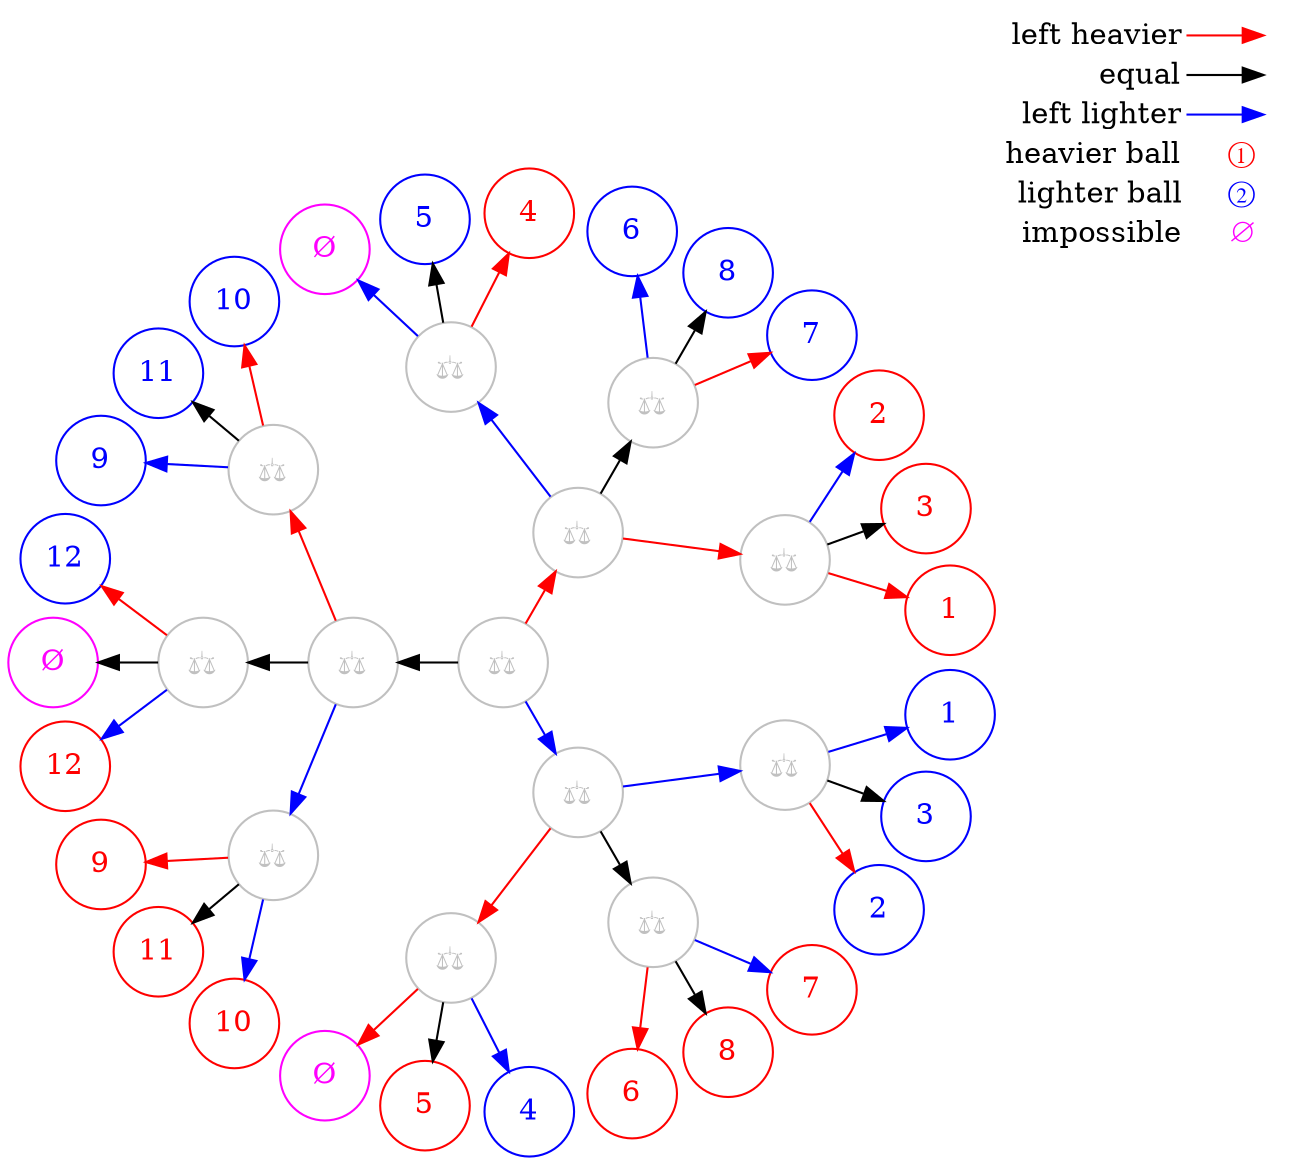 digraph G {
  layout="twopi";
  bgcolor="transparent";

  node [
    shape="circle",
    fixedsize=true,
    width="0.6",
    fillcolor="white",
    style="filled",
    color="grey",
    fontcolor="grey",
    label="⚖"
  ];
  start;
  lev1_g;
  lev1_e;
  lev1_l;
  lev2_gg;
  lev2_ge;
  lev2_gl;
  lev2_eg;
  lev2_ee;
  lev2_el;
  lev2_lg;
  lev2_le;
  lev2_ll;


  lev3_ggg [label="1", color="red", fontcolor="red"];
  lev3_gge [label="3", color="red", fontcolor="red"];
  lev3_ggl [label="2", color="red", fontcolor="red"];

  lev3_geg [label="7", color="blue", fontcolor="blue"];
  lev3_gee [label="8", color="blue", fontcolor="blue"];
  lev3_gel [label="6", color="blue", fontcolor="blue"];

  lev3_glg [label="4", color="red", fontcolor="red"];
  lev3_gle [label="5", color="blue", fontcolor="blue"];
  lev3_gll [label="Ø", color="magenta", fontcolor="magenta"];

  lev3_egg [label="10", color="blue", fontcolor="blue"];
  lev3_ege [label="11", color="blue", fontcolor="blue"];
  lev3_egl [label="9", color="blue", fontcolor="blue"];

  lev3_eeg [label="12", color="blue", fontcolor="blue"];
  lev3_eee [label="Ø", color="magenta", fontcolor="magenta"];
  lev3_eel [label="12", color="red", fontcolor="red"];

  lev3_elg [label="9", color="red", fontcolor="red"];
  lev3_ele [label="11", color="red", fontcolor="red"];
  lev3_ell [label="10", color="red", fontcolor="red"];

  lev3_lgg [label="Ø", color="magenta", fontcolor="magenta"];
  lev3_lge [label="5", color="red", fontcolor="red"];
  lev3_lgl [label="4", color="blue", fontcolor="blue"];

  lev3_leg [label="6", color="red", fontcolor="red"];
  lev3_lee [label="8", color="red", fontcolor="red"];
  lev3_lel [label="7", color="red", fontcolor="red"];

  lev3_llg [label="2", color="blue", fontcolor="blue"];
  lev3_lle [label="3", color="blue", fontcolor="blue"];
  lev3_lll [label="1", color="blue", fontcolor="blue"];

  start -> lev1_e;
  lev1_g -> lev2_ge;
  lev1_e -> lev2_ee;
  lev1_l -> lev2_le;
  lev2_gg -> lev3_gge;
  lev2_ge -> lev3_gee;
  lev2_gl -> lev3_gle;
  lev2_eg -> lev3_ege;
  lev2_ee -> lev3_eee;
  lev2_el -> lev3_ele;
  lev2_lg -> lev3_lge;
  lev2_le -> lev3_lee;
  lev2_ll -> lev3_lle;

  edge [color="red"];
  start -> lev1_g;
  lev1_g -> lev2_gg;
  lev1_e -> lev2_eg;
  lev1_l -> lev2_lg;
  lev2_gg -> lev3_ggg;
  lev2_ge -> lev3_geg;
  lev2_gl -> lev3_glg;
  lev2_eg -> lev3_egg;
  lev2_ee -> lev3_eeg;
  lev2_el -> lev3_elg;
  lev2_lg -> lev3_lgg;
  lev2_le -> lev3_leg;
  lev2_ll -> lev3_llg;

  edge [color="blue"];
  start -> lev1_l;
  lev1_g -> lev2_gl;
  lev1_e -> lev2_el;
  lev1_l -> lev2_ll;
  lev2_gg -> lev3_ggl;
  lev2_ge -> lev3_gel;
  lev2_gl -> lev3_gll;
  lev2_eg -> lev3_egl;
  lev2_ee -> lev3_eel;
  lev2_el -> lev3_ell;
  lev2_lg -> lev3_lgl;
  lev2_le -> lev3_lel;
  lev2_ll -> lev3_lll;

  subgraph cluster_1 {
    node [shape=plaintext,color="black",fontcolor="black",fixedsize=false];
    label="Legend";
    key2 [label=<<table border="0" cellpadding="2" cellspacing="0" cellborder="0">
      <tr><td align="right" port="h">&nbsp;</td></tr>
      <tr><td align="right" port="e">&nbsp;</td></tr>
      <tr><td align="right" port="l">&nbsp;</td></tr>
      <tr><td align="left"><font color="red">①</font></td></tr>
      <tr><td align="left"><font color="blue">②</font></td></tr>
      <tr><td align="left"><font color="magenta">∅</font></td></tr>
      </table>>]
    key [label=<<table border="0" cellpadding="2" cellspacing="0" cellborder="0">
      <tr><td align="right" port="h">left heavier</td></tr>
      <tr><td align="right" port="e">equal</td></tr>
      <tr><td align="right" port="l">left lighter</td></tr>
      <tr><td align="right" port="bh">heavier ball</td></tr>
      <tr><td align="right" port="bl">lighter ball</td></tr>
      <tr><td align="right" port="bi">impossible</td></tr>
      </table>>]
    key:h:e -> key2:h:e [color="red"];
    key:e:e -> key2:e:e [color="black"];
    key:l:e -> key2:l:e [color="blue"];
  }
}
